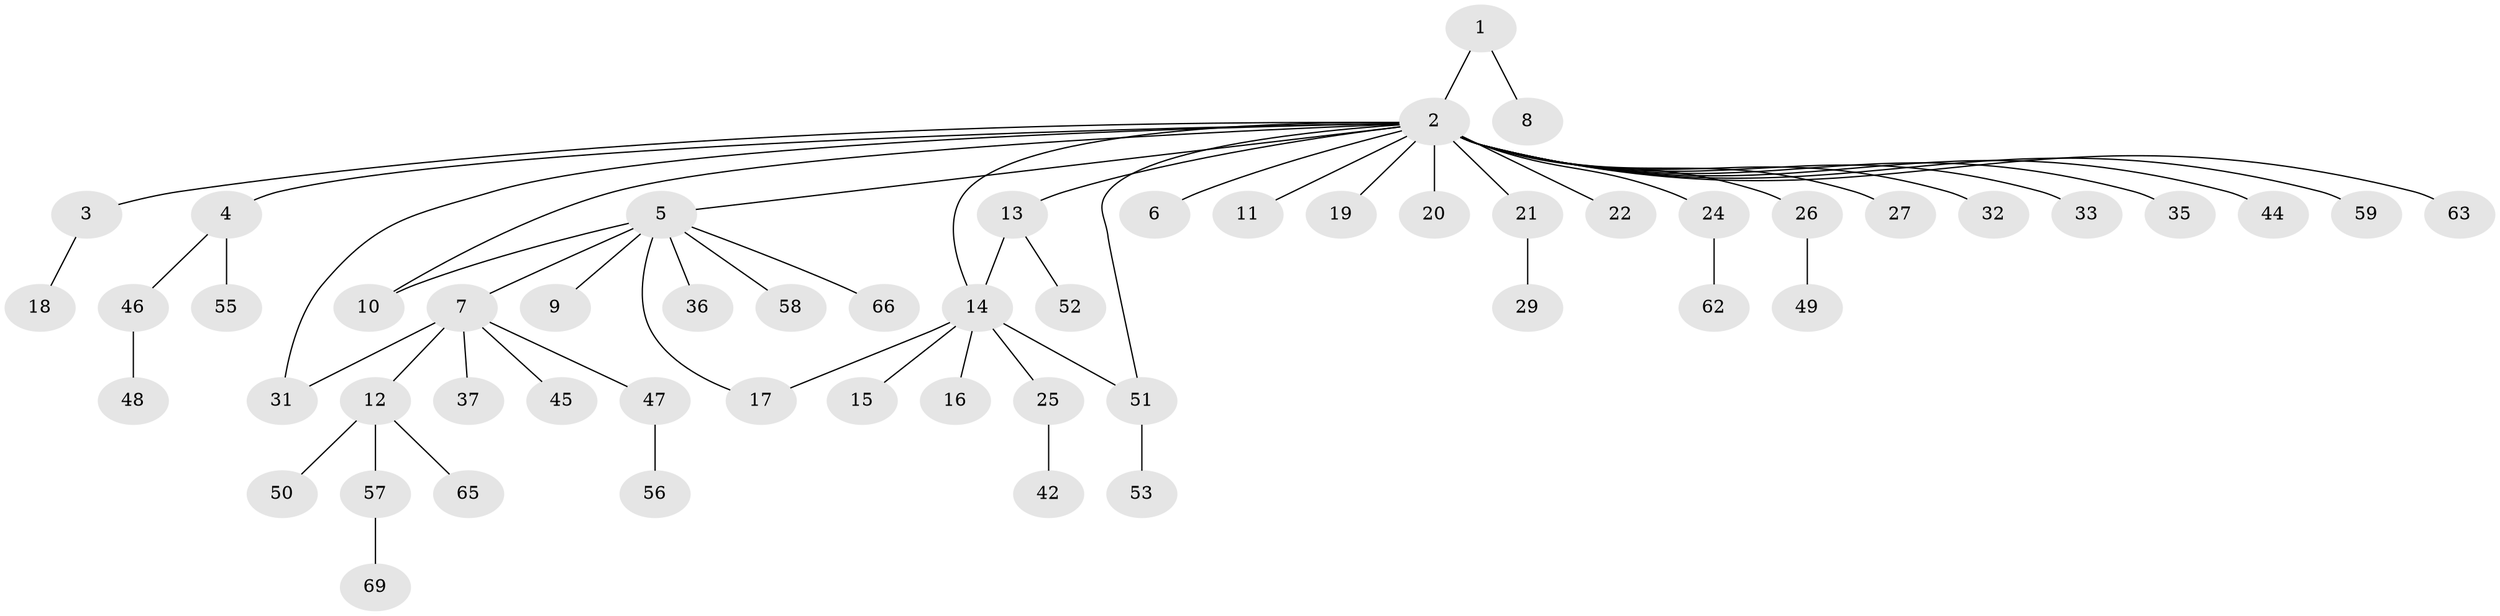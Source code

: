 // original degree distribution, {2: 0.18571428571428572, 25: 0.014285714285714285, 3: 0.08571428571428572, 7: 0.02857142857142857, 1: 0.6285714285714286, 5: 0.014285714285714285, 4: 0.02857142857142857, 8: 0.014285714285714285}
// Generated by graph-tools (version 1.1) at 2025/41/03/06/25 10:41:45]
// undirected, 54 vertices, 58 edges
graph export_dot {
graph [start="1"]
  node [color=gray90,style=filled];
  1;
  2 [super="+54"];
  3;
  4 [super="+23"];
  5 [super="+61"];
  6;
  7 [super="+70"];
  8;
  9;
  10 [super="+40"];
  11;
  12 [super="+43"];
  13 [super="+30"];
  14 [super="+34"];
  15;
  16;
  17;
  18;
  19;
  20;
  21;
  22 [super="+28"];
  24;
  25 [super="+39"];
  26;
  27;
  29 [super="+41"];
  31;
  32 [super="+38"];
  33;
  35;
  36;
  37;
  42;
  44;
  45;
  46 [super="+68"];
  47;
  48;
  49;
  50;
  51 [super="+64"];
  52;
  53;
  55;
  56;
  57 [super="+60"];
  58;
  59;
  62 [super="+67"];
  63;
  65;
  66;
  69;
  1 -- 2;
  1 -- 8;
  2 -- 3;
  2 -- 4;
  2 -- 5;
  2 -- 6;
  2 -- 10;
  2 -- 11;
  2 -- 13;
  2 -- 14;
  2 -- 19;
  2 -- 20;
  2 -- 21;
  2 -- 22;
  2 -- 24;
  2 -- 26;
  2 -- 27;
  2 -- 31;
  2 -- 32;
  2 -- 33;
  2 -- 35;
  2 -- 44;
  2 -- 51;
  2 -- 59;
  2 -- 63;
  3 -- 18;
  4 -- 46;
  4 -- 55;
  5 -- 7;
  5 -- 9;
  5 -- 17;
  5 -- 36;
  5 -- 58;
  5 -- 10;
  5 -- 66;
  7 -- 12;
  7 -- 31;
  7 -- 37;
  7 -- 45;
  7 -- 47;
  12 -- 50;
  12 -- 57;
  12 -- 65;
  13 -- 14;
  13 -- 52;
  14 -- 15;
  14 -- 16;
  14 -- 17;
  14 -- 25;
  14 -- 51;
  21 -- 29;
  24 -- 62;
  25 -- 42;
  26 -- 49;
  46 -- 48;
  47 -- 56;
  51 -- 53;
  57 -- 69;
}
